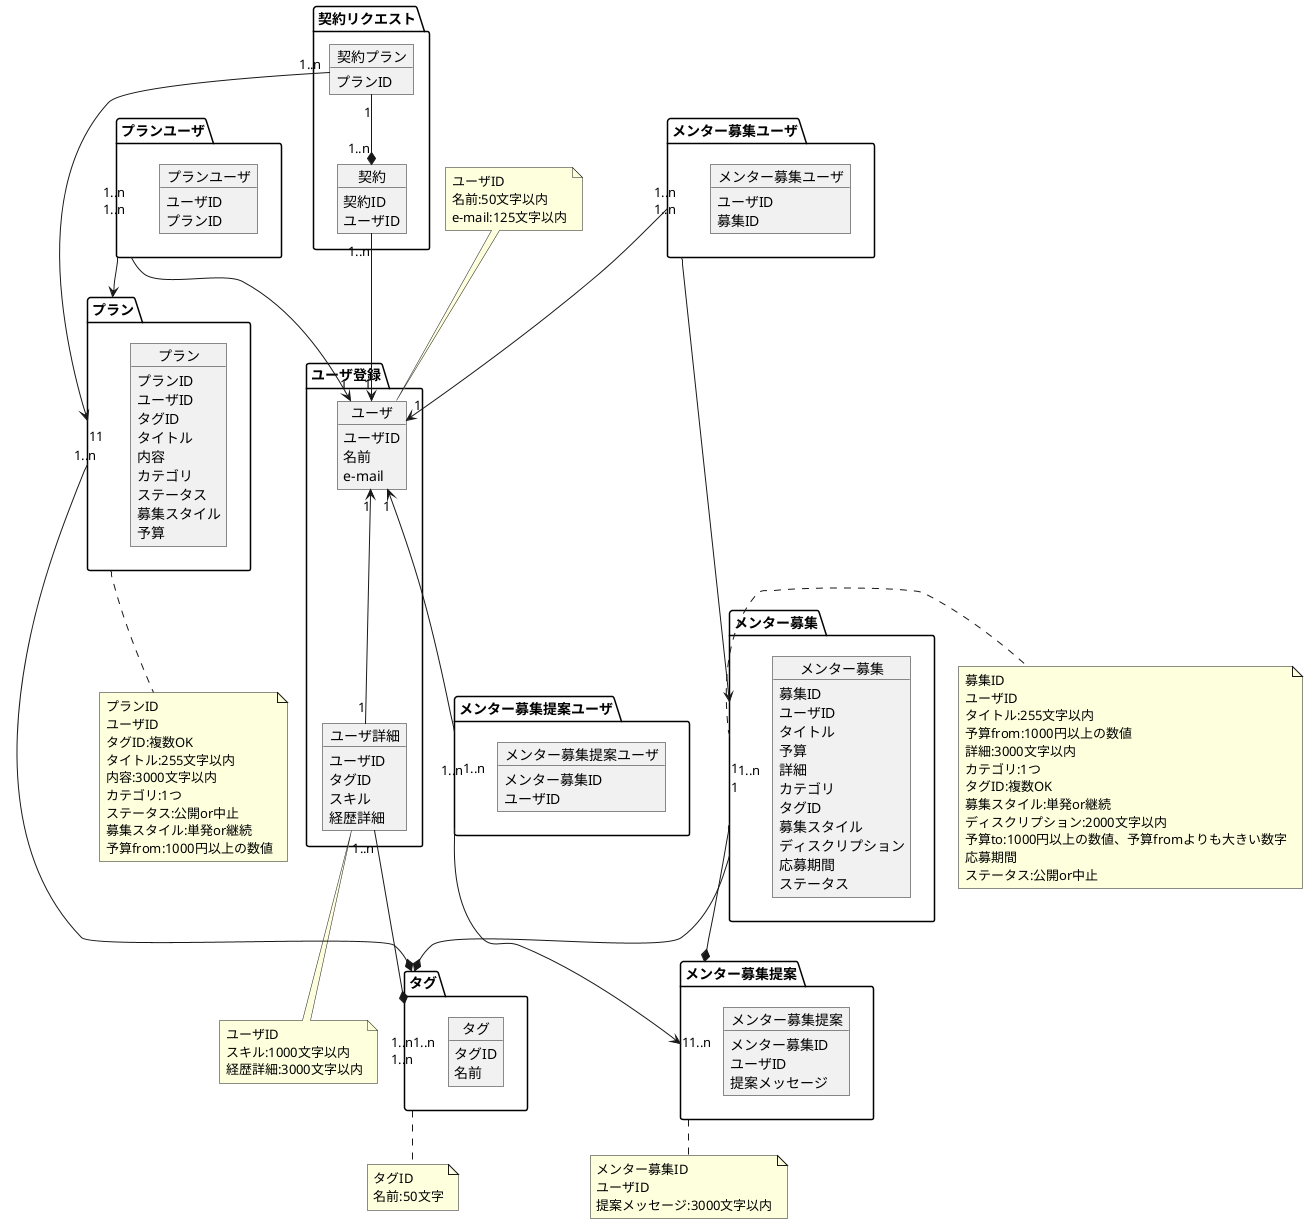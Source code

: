 @startuml Helpa on Diagram
' 吹き出しを充実
' カラム充実＆確認
' ユーザ->プラン を中間テーブル？
' ユーザ->メンター募集 を中間テーブル？
' ユーザ->メンター提案 を中間テーブル？

package "メンター募集" {
  object メンター募集 {
    募集ID
    ユーザID
    タイトル
    予算
    詳細
    カテゴリ
    タグID
    募集スタイル
    ディスクリプション
    応募期間
    ステータス
  }
}
note right of メンター募集
  募集ID
  ユーザID
  タイトル:255文字以内
  予算from:1000円以上の数値
  詳細:3000文字以内
  カテゴリ:1つ
  タグID:複数OK
  募集スタイル:単発or継続
  ディスクリプション:2000文字以内
  予算to:1000円以上の数値、予算fromよりも大きい数字
  応募期間
  ステータス:公開or中止
end note

package "メンター募集ユーザ" {
  object メンター募集ユーザ {
    ユーザID
    募集ID
  }
}

package "プラン" {
  object プラン {
    プランID
    ユーザID
    タグID
    タイトル
    内容
    カテゴリ
    ステータス
    募集スタイル
    予算
  }
}
note bottom of プラン
  プランID
  ユーザID
  タグID:複数OK
  タイトル:255文字以内
  内容:3000文字以内
  カテゴリ:1つ
  ステータス:公開or中止
  募集スタイル:単発or継続
  予算from:1000円以上の数値
end note

package "プランユーザ" {
  object プランユーザ {
		ユーザID
    プランID
  }
}

package "メンター募集提案" {
  object メンター募集提案 {
    メンター募集ID
    ユーザID
    提案メッセージ
  }
}
note bottom of メンター募集提案
  メンター募集ID
  ユーザID
  提案メッセージ:3000文字以内
end note

package "メンター募集提案ユーザ" {
  object メンター募集提案ユーザ {
    メンター募集ID
    ユーザID
  }
}

package "タグ" {
  object タグ {
    タグID
    名前
  }
}
note bottom of タグ
  タグID
  名前:50文字
end note

package "ユーザ登録" {
  object ユーザ {
    ユーザID
    名前
    e-mail
  }
  object ユーザ詳細 {
    ユーザID
    タグID
    スキル
		経歴詳細
  }
}
note top of ユーザ
  ユーザID
  名前:50文字以内
  e-mail:125文字以内
end note
note bottom of ユーザ詳細
  ユーザID
  スキル:1000文字以内
  経歴詳細:3000文字以内
end note

package "契約リクエスト" {
  object 契約 {
    契約ID
    ユーザID
  }
  object 契約プラン {
    プランID
  }
}

メンター募集 "1" --* "1..n" メンター募集提案
メンター募集 "1..n" --* "1..n" タグ
プラン "1..n" --* "1..n" タグ
ユーザ "1" <-- "1" ユーザ詳細
ユーザ詳細 "1..n" --* "1..n" タグ
メンター募集ユーザ "1..n" --> "1" メンター募集
メンター募集ユーザ "1..n" --> "1" ユーザ
メンター募集提案ユーザ "1..n" --> "1" メンター募集提案
ユーザ "1" <-- "1..n" メンター募集提案ユーザ
プランユーザ "1..n" --> "1" ユーザ
プランユーザ "1..n" --> "1" プラン
契約プラン "1" --* "1..n" 契約
契約プラン "1..n" --> "1" プラン
契約 "1..n" --> "1" ユーザ

@enduml